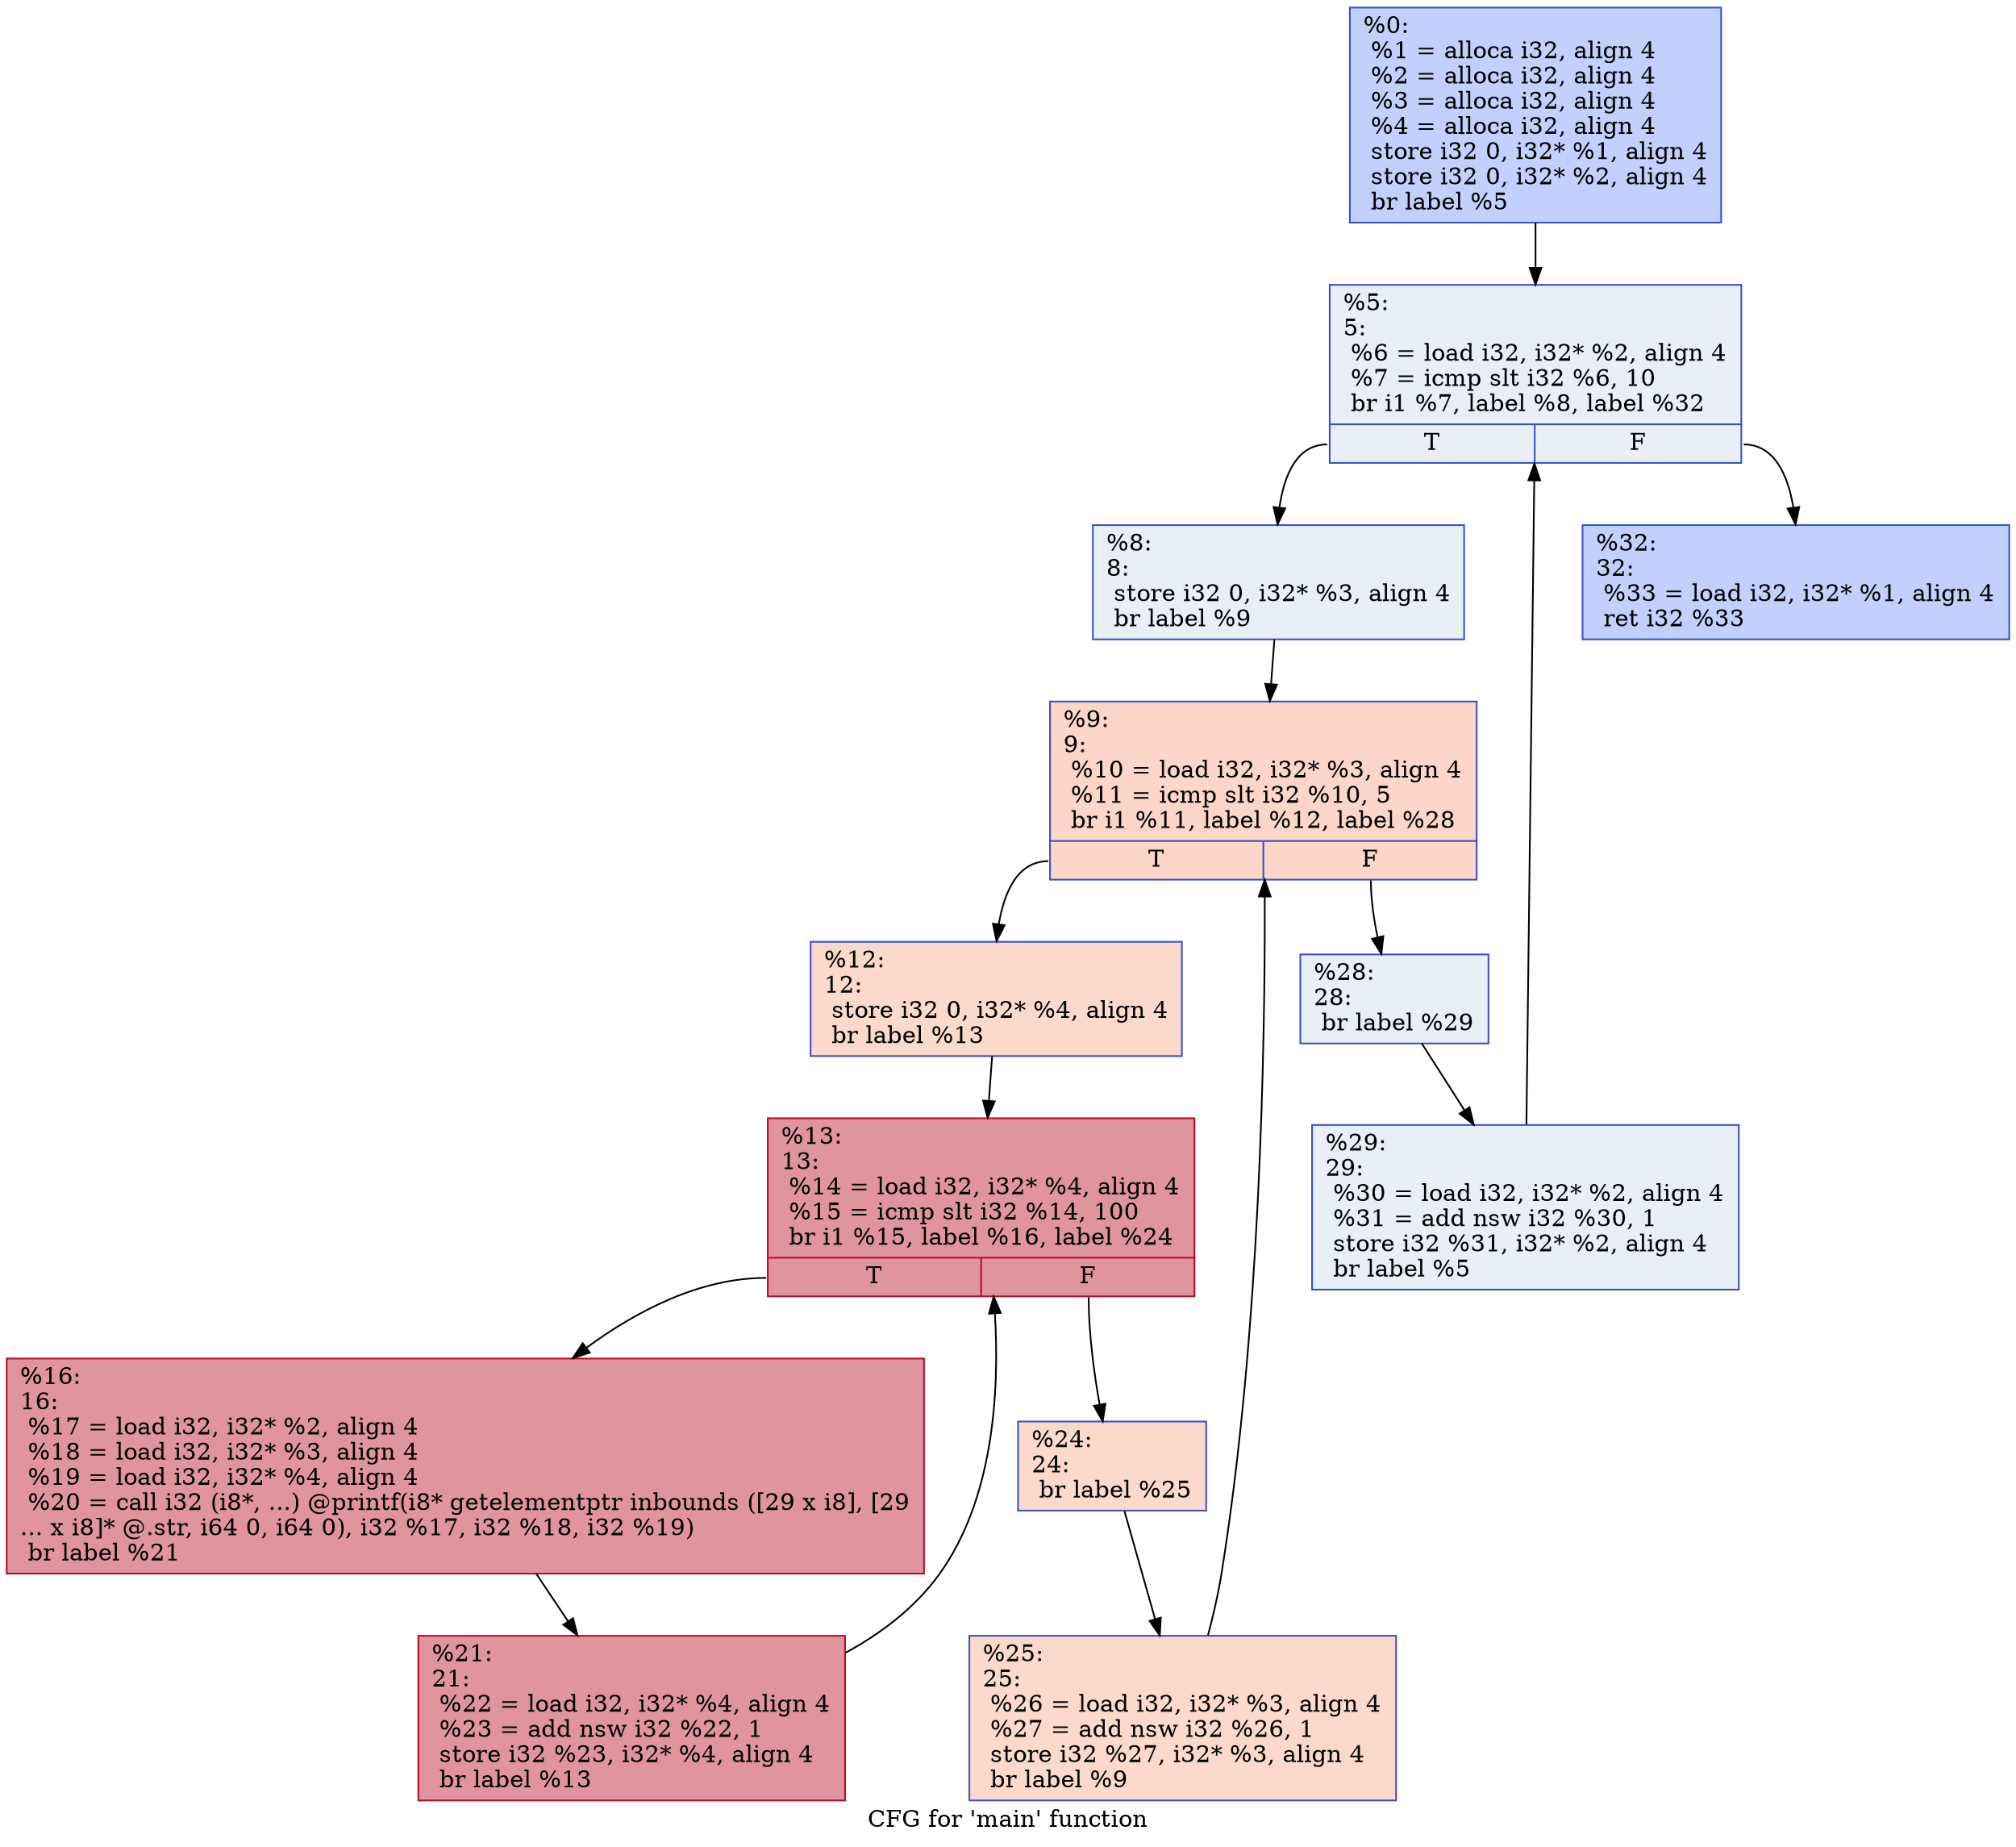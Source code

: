 digraph "CFG for 'main' function" {
	label="CFG for 'main' function";

	Node0x556a8c442980 [shape=record,color="#3d50c3ff", style=filled, fillcolor="#7396f570",label="{%0:\l  %1 = alloca i32, align 4\l  %2 = alloca i32, align 4\l  %3 = alloca i32, align 4\l  %4 = alloca i32, align 4\l  store i32 0, i32* %1, align 4\l  store i32 0, i32* %2, align 4\l  br label %5\l}"];
	Node0x556a8c442980 -> Node0x556a8c4432b0;
	Node0x556a8c4432b0 [shape=record,color="#3d50c3ff", style=filled, fillcolor="#cedaeb70",label="{%5:\l5:                                                \l  %6 = load i32, i32* %2, align 4\l  %7 = icmp slt i32 %6, 10\l  br i1 %7, label %8, label %32\l|{<s0>T|<s1>F}}"];
	Node0x556a8c4432b0:s0 -> Node0x556a8c443410;
	Node0x556a8c4432b0:s1 -> Node0x556a8c443460;
	Node0x556a8c443410 [shape=record,color="#3d50c3ff", style=filled, fillcolor="#cedaeb70",label="{%8:\l8:                                                \l  store i32 0, i32* %3, align 4\l  br label %9\l}"];
	Node0x556a8c443410 -> Node0x556a8c443260;
	Node0x556a8c443260 [shape=record,color="#3d50c3ff", style=filled, fillcolor="#f6a38570",label="{%9:\l9:                                                \l  %10 = load i32, i32* %3, align 4\l  %11 = icmp slt i32 %10, 5\l  br i1 %11, label %12, label %28\l|{<s0>T|<s1>F}}"];
	Node0x556a8c443260:s0 -> Node0x556a8c4436b0;
	Node0x556a8c443260:s1 -> Node0x556a8c443700;
	Node0x556a8c4436b0 [shape=record,color="#3d50c3ff", style=filled, fillcolor="#f7a88970",label="{%12:\l12:                                               \l  store i32 0, i32* %4, align 4\l  br label %13\l}"];
	Node0x556a8c4436b0 -> Node0x556a8c4438d0;
	Node0x556a8c4438d0 [shape=record,color="#b70d28ff", style=filled, fillcolor="#b70d2870",label="{%13:\l13:                                               \l  %14 = load i32, i32* %4, align 4\l  %15 = icmp slt i32 %14, 100\l  br i1 %15, label %16, label %24\l|{<s0>T|<s1>F}}"];
	Node0x556a8c4438d0:s0 -> Node0x556a8c443ac0;
	Node0x556a8c4438d0:s1 -> Node0x556a8c443b10;
	Node0x556a8c443ac0 [shape=record,color="#b70d28ff", style=filled, fillcolor="#b70d2870",label="{%16:\l16:                                               \l  %17 = load i32, i32* %2, align 4\l  %18 = load i32, i32* %3, align 4\l  %19 = load i32, i32* %4, align 4\l  %20 = call i32 (i8*, ...) @printf(i8* getelementptr inbounds ([29 x i8], [29\l... x i8]* @.str, i64 0, i64 0), i32 %17, i32 %18, i32 %19)\l  br label %21\l}"];
	Node0x556a8c443ac0 -> Node0x556a8c444250;
	Node0x556a8c444250 [shape=record,color="#b70d28ff", style=filled, fillcolor="#b70d2870",label="{%21:\l21:                                               \l  %22 = load i32, i32* %4, align 4\l  %23 = add nsw i32 %22, 1\l  store i32 %23, i32* %4, align 4\l  br label %13\l}"];
	Node0x556a8c444250 -> Node0x556a8c4438d0;
	Node0x556a8c443b10 [shape=record,color="#3d50c3ff", style=filled, fillcolor="#f7a88970",label="{%24:\l24:                                               \l  br label %25\l}"];
	Node0x556a8c443b10 -> Node0x556a8c444510;
	Node0x556a8c444510 [shape=record,color="#3d50c3ff", style=filled, fillcolor="#f7a88970",label="{%25:\l25:                                               \l  %26 = load i32, i32* %3, align 4\l  %27 = add nsw i32 %26, 1\l  store i32 %27, i32* %3, align 4\l  br label %9\l}"];
	Node0x556a8c444510 -> Node0x556a8c443260;
	Node0x556a8c443700 [shape=record,color="#3d50c3ff", style=filled, fillcolor="#cedaeb70",label="{%28:\l28:                                               \l  br label %29\l}"];
	Node0x556a8c443700 -> Node0x556a8c4447d0;
	Node0x556a8c4447d0 [shape=record,color="#3d50c3ff", style=filled, fillcolor="#cedaeb70",label="{%29:\l29:                                               \l  %30 = load i32, i32* %2, align 4\l  %31 = add nsw i32 %30, 1\l  store i32 %31, i32* %2, align 4\l  br label %5\l}"];
	Node0x556a8c4447d0 -> Node0x556a8c4432b0;
	Node0x556a8c443460 [shape=record,color="#3d50c3ff", style=filled, fillcolor="#7396f570",label="{%32:\l32:                                               \l  %33 = load i32, i32* %1, align 4\l  ret i32 %33\l}"];
}
